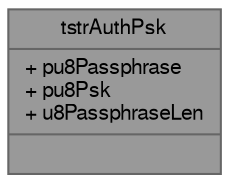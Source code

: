 digraph "tstrAuthPsk"
{
 // LATEX_PDF_SIZE
  bgcolor="transparent";
  edge [fontname=FreeSans,fontsize=10,labelfontname=FreeSans,labelfontsize=10];
  node [fontname=FreeSans,fontsize=10,shape=box,height=0.2,width=0.4];
  Node1 [shape=record,label="{tstrAuthPsk\n|+ pu8Passphrase\l+ pu8Psk\l+ u8PassphraseLen\l|}",height=0.2,width=0.4,color="gray40", fillcolor="grey60", style="filled", fontcolor="black",tooltip=" "];
}
